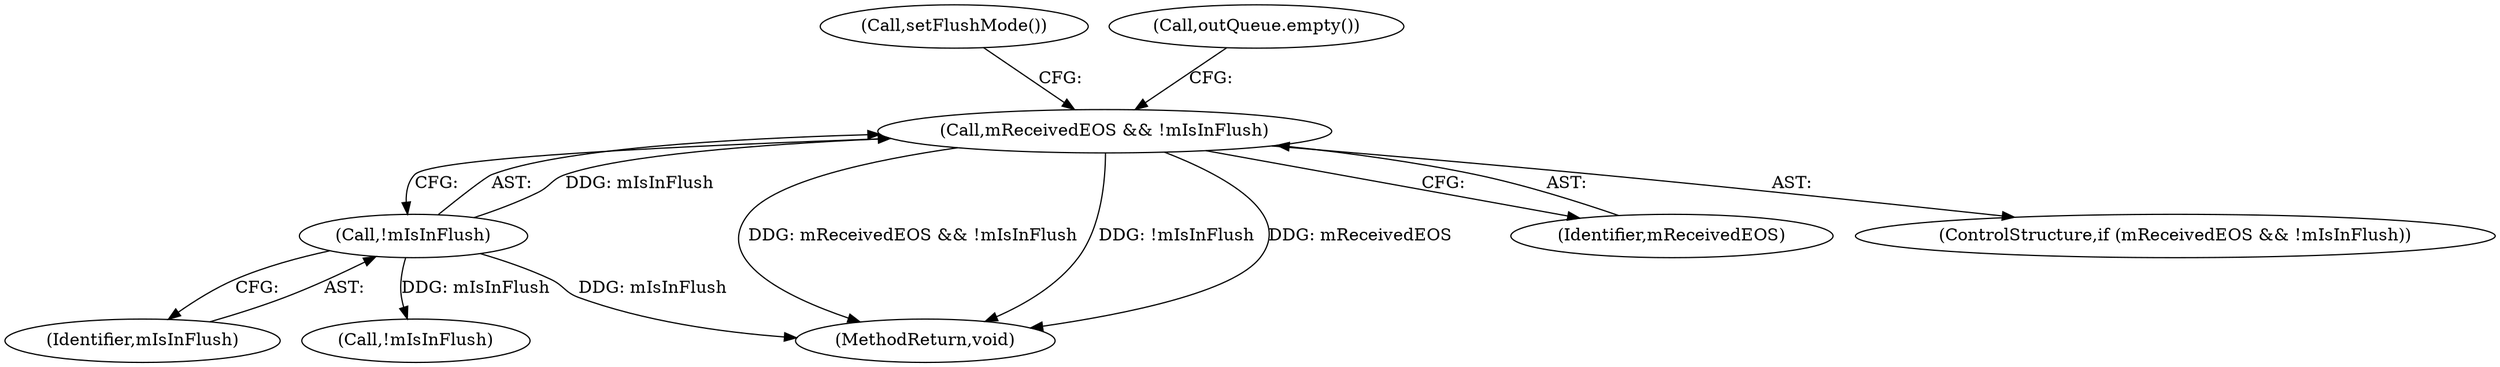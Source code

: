 digraph "0_Android_918eeaa29d99d257282fafec931b4bda0e3bae12_3@API" {
"1000130" [label="(Call,mReceivedEOS && !mIsInFlush)"];
"1000132" [label="(Call,!mIsInFlush)"];
"1000133" [label="(Identifier,mIsInFlush)"];
"1000135" [label="(Call,setFlushMode())"];
"1000152" [label="(Call,!mIsInFlush)"];
"1000676" [label="(MethodReturn,void)"];
"1000138" [label="(Call,outQueue.empty())"];
"1000130" [label="(Call,mReceivedEOS && !mIsInFlush)"];
"1000131" [label="(Identifier,mReceivedEOS)"];
"1000129" [label="(ControlStructure,if (mReceivedEOS && !mIsInFlush))"];
"1000132" [label="(Call,!mIsInFlush)"];
"1000130" -> "1000129"  [label="AST: "];
"1000130" -> "1000131"  [label="CFG: "];
"1000130" -> "1000132"  [label="CFG: "];
"1000131" -> "1000130"  [label="AST: "];
"1000132" -> "1000130"  [label="AST: "];
"1000135" -> "1000130"  [label="CFG: "];
"1000138" -> "1000130"  [label="CFG: "];
"1000130" -> "1000676"  [label="DDG: mReceivedEOS && !mIsInFlush"];
"1000130" -> "1000676"  [label="DDG: !mIsInFlush"];
"1000130" -> "1000676"  [label="DDG: mReceivedEOS"];
"1000132" -> "1000130"  [label="DDG: mIsInFlush"];
"1000132" -> "1000133"  [label="CFG: "];
"1000133" -> "1000132"  [label="AST: "];
"1000132" -> "1000676"  [label="DDG: mIsInFlush"];
"1000132" -> "1000152"  [label="DDG: mIsInFlush"];
}
